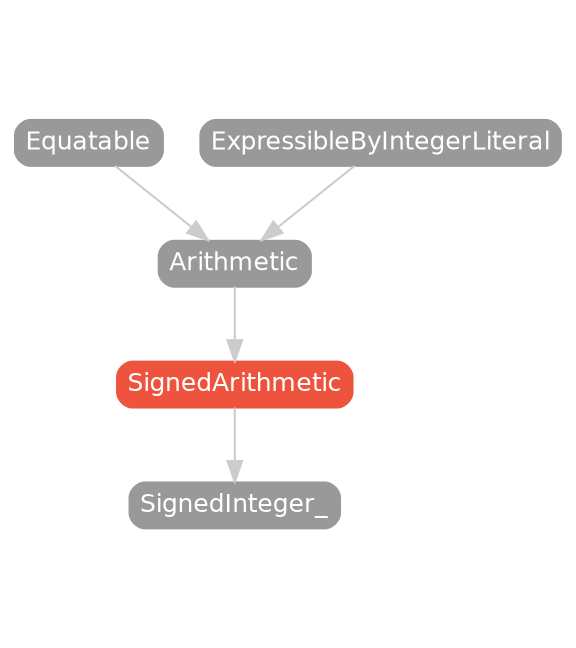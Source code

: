 strict digraph "SignedArithmetic - Type Hierarchy - SwiftDoc.org" {
    pad="0.1,0.8"
    node [shape=box, style="filled,rounded", color="#999999", fillcolor="#999999", fontcolor=white, fontname=Helvetica, fontnames="Helvetica,sansserif", fontsize=12, margin="0.07,0.05", height="0.3"]
    edge [color="#cccccc"]
    "Arithmetic" [URL="/protocol/Arithmetic/hierarchy/"]
    "Equatable" [URL="/protocol/Equatable/hierarchy/"]
    "ExpressibleByIntegerLiteral" [URL="/protocol/ExpressibleByIntegerLiteral/hierarchy/"]
    "SignedArithmetic" [URL="/protocol/SignedArithmetic/", style="filled,rounded", fillcolor="#ee543d", color="#ee543d"]
    "SignedInteger_" [URL="/protocol/SignedInteger_/hierarchy/"]    "SignedArithmetic" -> "SignedInteger_"
    "Arithmetic" -> "SignedArithmetic"
    "Equatable" -> "Arithmetic"
    "ExpressibleByIntegerLiteral" -> "Arithmetic"
    subgraph Types {
        rank = max; 
    }
}